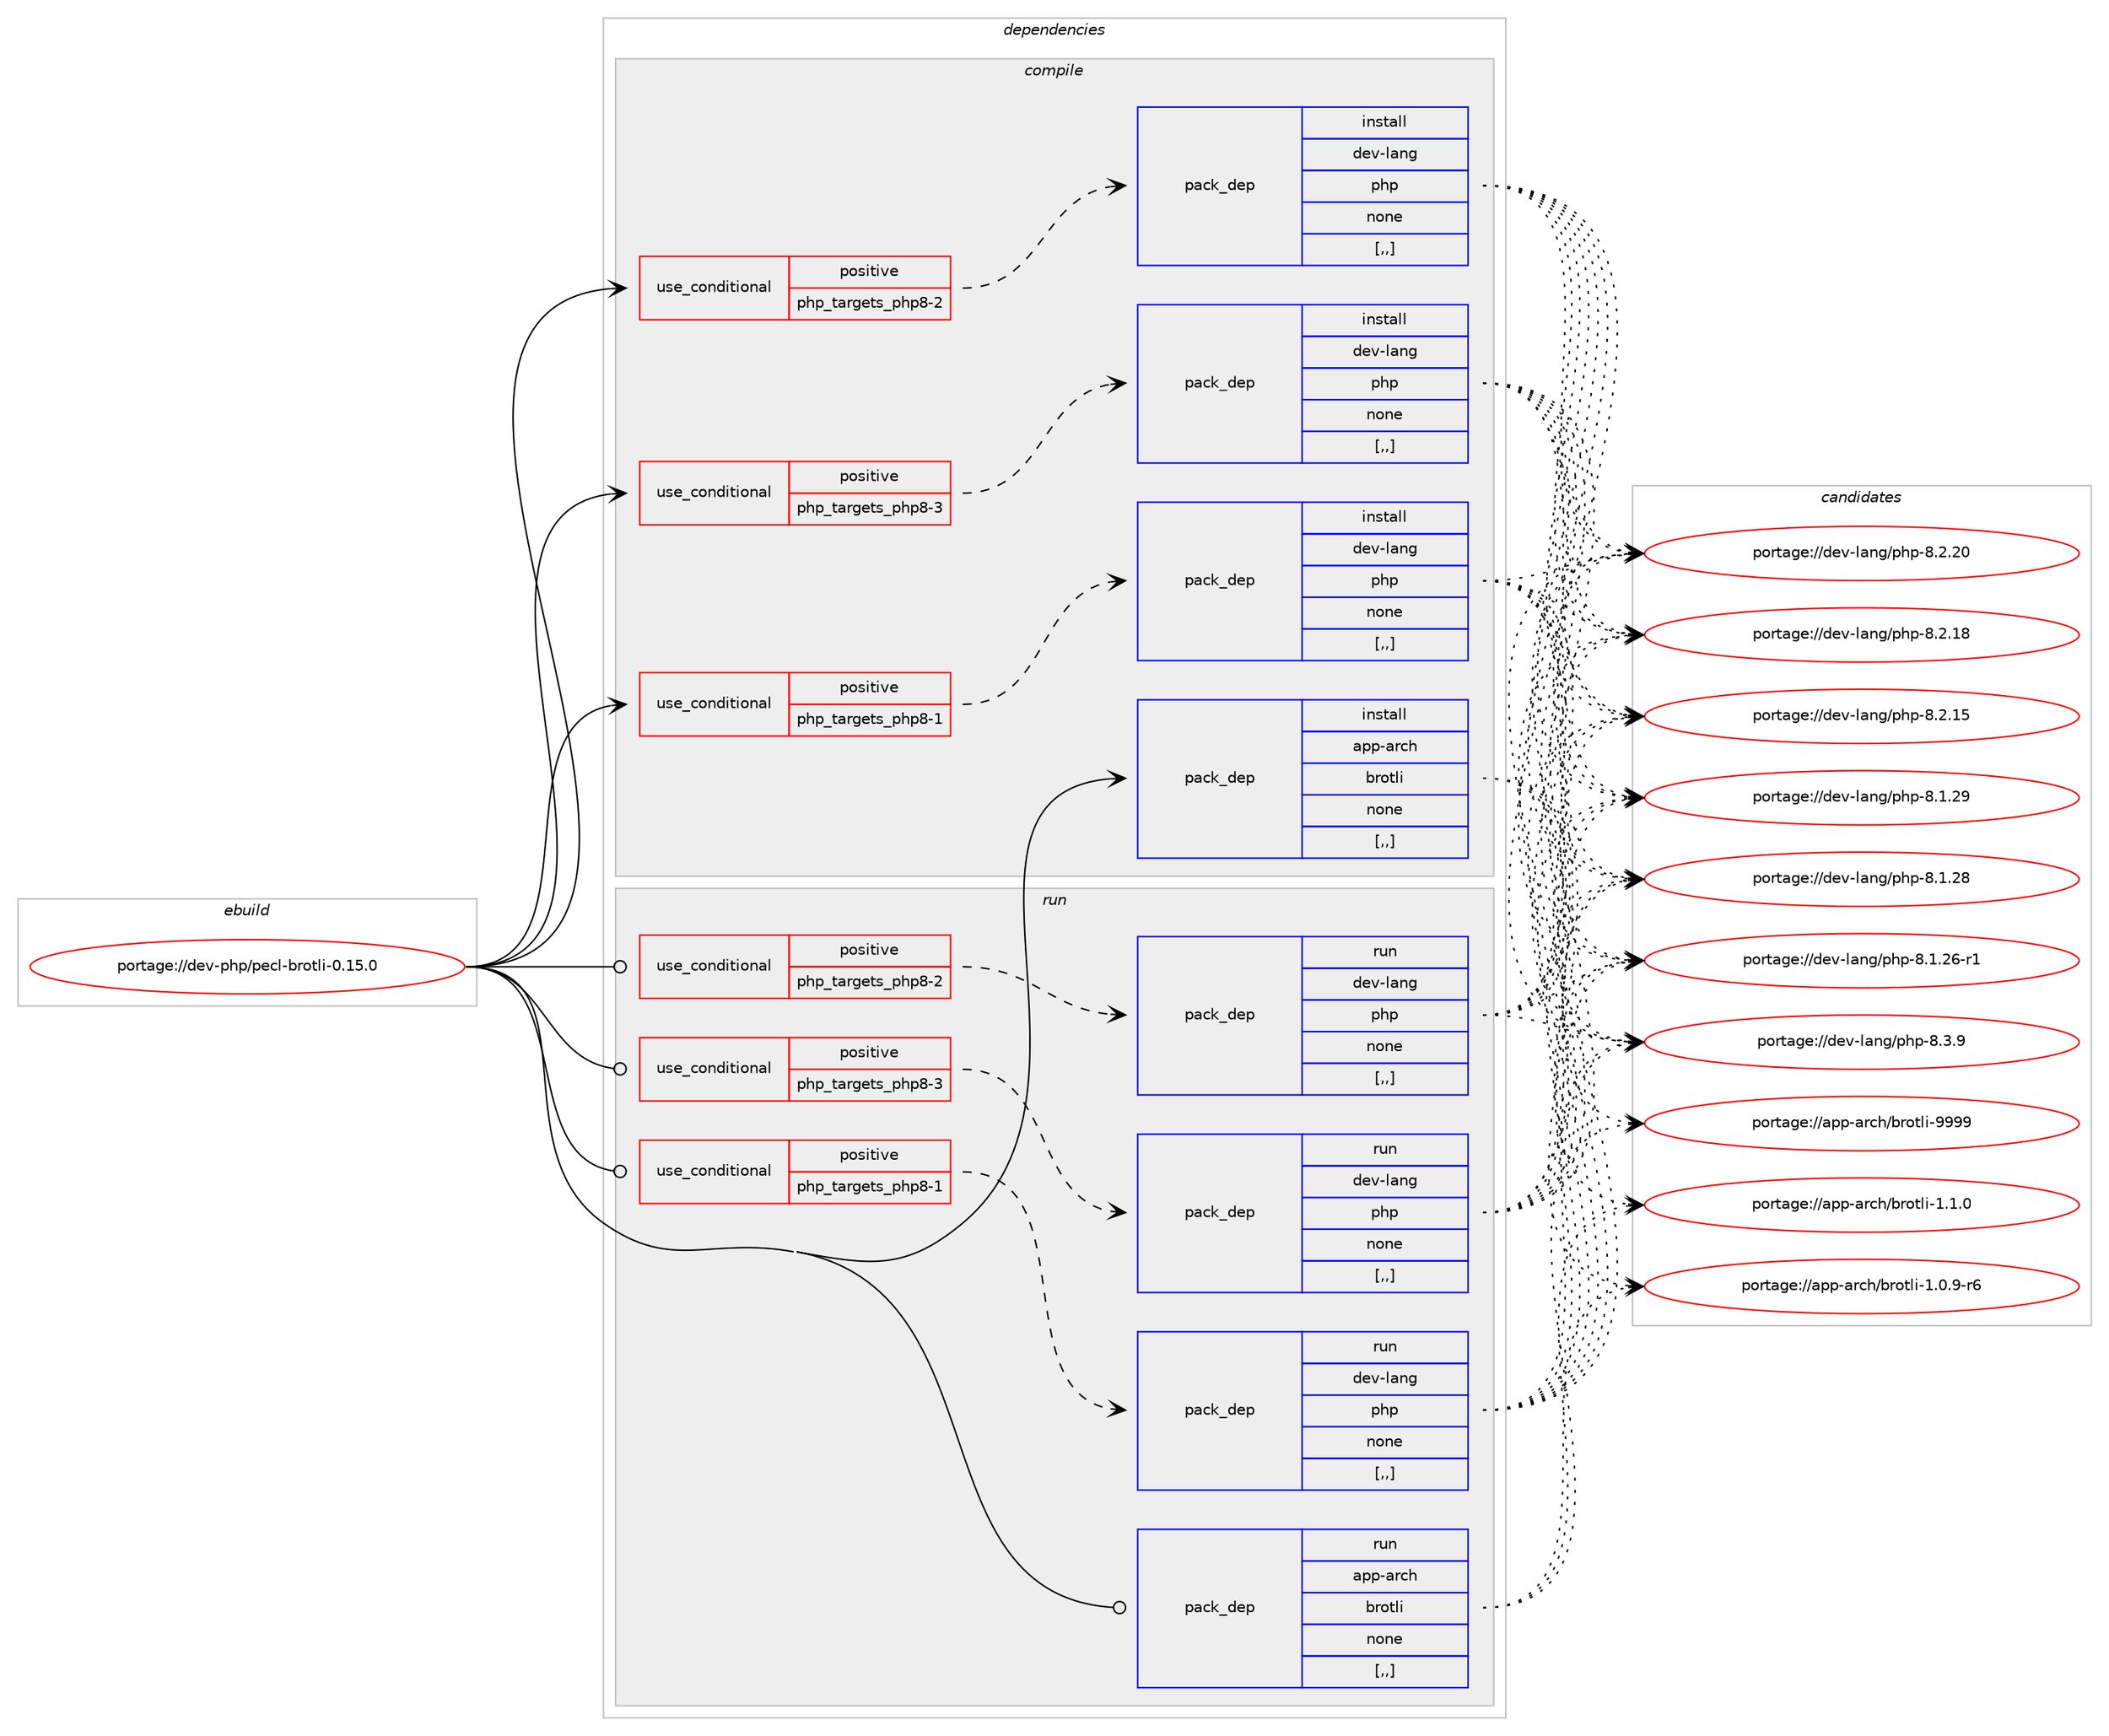 digraph prolog {

# *************
# Graph options
# *************

newrank=true;
concentrate=true;
compound=true;
graph [rankdir=LR,fontname=Helvetica,fontsize=10,ranksep=1.5];#, ranksep=2.5, nodesep=0.2];
edge  [arrowhead=vee];
node  [fontname=Helvetica,fontsize=10];

# **********
# The ebuild
# **********

subgraph cluster_leftcol {
color=gray;
rank=same;
label=<<i>ebuild</i>>;
id [label="portage://dev-php/pecl-brotli-0.15.0", color=red, width=4, href="../dev-php/pecl-brotli-0.15.0.svg"];
}

# ****************
# The dependencies
# ****************

subgraph cluster_midcol {
color=gray;
label=<<i>dependencies</i>>;
subgraph cluster_compile {
fillcolor="#eeeeee";
style=filled;
label=<<i>compile</i>>;
subgraph cond29897 {
dependency139070 [label=<<TABLE BORDER="0" CELLBORDER="1" CELLSPACING="0" CELLPADDING="4"><TR><TD ROWSPAN="3" CELLPADDING="10">use_conditional</TD></TR><TR><TD>positive</TD></TR><TR><TD>php_targets_php8-1</TD></TR></TABLE>>, shape=none, color=red];
subgraph pack107953 {
dependency139071 [label=<<TABLE BORDER="0" CELLBORDER="1" CELLSPACING="0" CELLPADDING="4" WIDTH="220"><TR><TD ROWSPAN="6" CELLPADDING="30">pack_dep</TD></TR><TR><TD WIDTH="110">install</TD></TR><TR><TD>dev-lang</TD></TR><TR><TD>php</TD></TR><TR><TD>none</TD></TR><TR><TD>[,,]</TD></TR></TABLE>>, shape=none, color=blue];
}
dependency139070:e -> dependency139071:w [weight=20,style="dashed",arrowhead="vee"];
}
id:e -> dependency139070:w [weight=20,style="solid",arrowhead="vee"];
subgraph cond29898 {
dependency139072 [label=<<TABLE BORDER="0" CELLBORDER="1" CELLSPACING="0" CELLPADDING="4"><TR><TD ROWSPAN="3" CELLPADDING="10">use_conditional</TD></TR><TR><TD>positive</TD></TR><TR><TD>php_targets_php8-2</TD></TR></TABLE>>, shape=none, color=red];
subgraph pack107954 {
dependency139073 [label=<<TABLE BORDER="0" CELLBORDER="1" CELLSPACING="0" CELLPADDING="4" WIDTH="220"><TR><TD ROWSPAN="6" CELLPADDING="30">pack_dep</TD></TR><TR><TD WIDTH="110">install</TD></TR><TR><TD>dev-lang</TD></TR><TR><TD>php</TD></TR><TR><TD>none</TD></TR><TR><TD>[,,]</TD></TR></TABLE>>, shape=none, color=blue];
}
dependency139072:e -> dependency139073:w [weight=20,style="dashed",arrowhead="vee"];
}
id:e -> dependency139072:w [weight=20,style="solid",arrowhead="vee"];
subgraph cond29899 {
dependency139074 [label=<<TABLE BORDER="0" CELLBORDER="1" CELLSPACING="0" CELLPADDING="4"><TR><TD ROWSPAN="3" CELLPADDING="10">use_conditional</TD></TR><TR><TD>positive</TD></TR><TR><TD>php_targets_php8-3</TD></TR></TABLE>>, shape=none, color=red];
subgraph pack107955 {
dependency139075 [label=<<TABLE BORDER="0" CELLBORDER="1" CELLSPACING="0" CELLPADDING="4" WIDTH="220"><TR><TD ROWSPAN="6" CELLPADDING="30">pack_dep</TD></TR><TR><TD WIDTH="110">install</TD></TR><TR><TD>dev-lang</TD></TR><TR><TD>php</TD></TR><TR><TD>none</TD></TR><TR><TD>[,,]</TD></TR></TABLE>>, shape=none, color=blue];
}
dependency139074:e -> dependency139075:w [weight=20,style="dashed",arrowhead="vee"];
}
id:e -> dependency139074:w [weight=20,style="solid",arrowhead="vee"];
subgraph pack107956 {
dependency139076 [label=<<TABLE BORDER="0" CELLBORDER="1" CELLSPACING="0" CELLPADDING="4" WIDTH="220"><TR><TD ROWSPAN="6" CELLPADDING="30">pack_dep</TD></TR><TR><TD WIDTH="110">install</TD></TR><TR><TD>app-arch</TD></TR><TR><TD>brotli</TD></TR><TR><TD>none</TD></TR><TR><TD>[,,]</TD></TR></TABLE>>, shape=none, color=blue];
}
id:e -> dependency139076:w [weight=20,style="solid",arrowhead="vee"];
}
subgraph cluster_compileandrun {
fillcolor="#eeeeee";
style=filled;
label=<<i>compile and run</i>>;
}
subgraph cluster_run {
fillcolor="#eeeeee";
style=filled;
label=<<i>run</i>>;
subgraph cond29900 {
dependency139077 [label=<<TABLE BORDER="0" CELLBORDER="1" CELLSPACING="0" CELLPADDING="4"><TR><TD ROWSPAN="3" CELLPADDING="10">use_conditional</TD></TR><TR><TD>positive</TD></TR><TR><TD>php_targets_php8-1</TD></TR></TABLE>>, shape=none, color=red];
subgraph pack107957 {
dependency139078 [label=<<TABLE BORDER="0" CELLBORDER="1" CELLSPACING="0" CELLPADDING="4" WIDTH="220"><TR><TD ROWSPAN="6" CELLPADDING="30">pack_dep</TD></TR><TR><TD WIDTH="110">run</TD></TR><TR><TD>dev-lang</TD></TR><TR><TD>php</TD></TR><TR><TD>none</TD></TR><TR><TD>[,,]</TD></TR></TABLE>>, shape=none, color=blue];
}
dependency139077:e -> dependency139078:w [weight=20,style="dashed",arrowhead="vee"];
}
id:e -> dependency139077:w [weight=20,style="solid",arrowhead="odot"];
subgraph cond29901 {
dependency139079 [label=<<TABLE BORDER="0" CELLBORDER="1" CELLSPACING="0" CELLPADDING="4"><TR><TD ROWSPAN="3" CELLPADDING="10">use_conditional</TD></TR><TR><TD>positive</TD></TR><TR><TD>php_targets_php8-2</TD></TR></TABLE>>, shape=none, color=red];
subgraph pack107958 {
dependency139080 [label=<<TABLE BORDER="0" CELLBORDER="1" CELLSPACING="0" CELLPADDING="4" WIDTH="220"><TR><TD ROWSPAN="6" CELLPADDING="30">pack_dep</TD></TR><TR><TD WIDTH="110">run</TD></TR><TR><TD>dev-lang</TD></TR><TR><TD>php</TD></TR><TR><TD>none</TD></TR><TR><TD>[,,]</TD></TR></TABLE>>, shape=none, color=blue];
}
dependency139079:e -> dependency139080:w [weight=20,style="dashed",arrowhead="vee"];
}
id:e -> dependency139079:w [weight=20,style="solid",arrowhead="odot"];
subgraph cond29902 {
dependency139081 [label=<<TABLE BORDER="0" CELLBORDER="1" CELLSPACING="0" CELLPADDING="4"><TR><TD ROWSPAN="3" CELLPADDING="10">use_conditional</TD></TR><TR><TD>positive</TD></TR><TR><TD>php_targets_php8-3</TD></TR></TABLE>>, shape=none, color=red];
subgraph pack107959 {
dependency139082 [label=<<TABLE BORDER="0" CELLBORDER="1" CELLSPACING="0" CELLPADDING="4" WIDTH="220"><TR><TD ROWSPAN="6" CELLPADDING="30">pack_dep</TD></TR><TR><TD WIDTH="110">run</TD></TR><TR><TD>dev-lang</TD></TR><TR><TD>php</TD></TR><TR><TD>none</TD></TR><TR><TD>[,,]</TD></TR></TABLE>>, shape=none, color=blue];
}
dependency139081:e -> dependency139082:w [weight=20,style="dashed",arrowhead="vee"];
}
id:e -> dependency139081:w [weight=20,style="solid",arrowhead="odot"];
subgraph pack107960 {
dependency139083 [label=<<TABLE BORDER="0" CELLBORDER="1" CELLSPACING="0" CELLPADDING="4" WIDTH="220"><TR><TD ROWSPAN="6" CELLPADDING="30">pack_dep</TD></TR><TR><TD WIDTH="110">run</TD></TR><TR><TD>app-arch</TD></TR><TR><TD>brotli</TD></TR><TR><TD>none</TD></TR><TR><TD>[,,]</TD></TR></TABLE>>, shape=none, color=blue];
}
id:e -> dependency139083:w [weight=20,style="solid",arrowhead="odot"];
}
}

# **************
# The candidates
# **************

subgraph cluster_choices {
rank=same;
color=gray;
label=<<i>candidates</i>>;

subgraph choice107953 {
color=black;
nodesep=1;
choice100101118451089711010347112104112455646514657 [label="portage://dev-lang/php-8.3.9", color=red, width=4,href="../dev-lang/php-8.3.9.svg"];
choice10010111845108971101034711210411245564650465048 [label="portage://dev-lang/php-8.2.20", color=red, width=4,href="../dev-lang/php-8.2.20.svg"];
choice10010111845108971101034711210411245564650464956 [label="portage://dev-lang/php-8.2.18", color=red, width=4,href="../dev-lang/php-8.2.18.svg"];
choice10010111845108971101034711210411245564650464953 [label="portage://dev-lang/php-8.2.15", color=red, width=4,href="../dev-lang/php-8.2.15.svg"];
choice10010111845108971101034711210411245564649465057 [label="portage://dev-lang/php-8.1.29", color=red, width=4,href="../dev-lang/php-8.1.29.svg"];
choice10010111845108971101034711210411245564649465056 [label="portage://dev-lang/php-8.1.28", color=red, width=4,href="../dev-lang/php-8.1.28.svg"];
choice100101118451089711010347112104112455646494650544511449 [label="portage://dev-lang/php-8.1.26-r1", color=red, width=4,href="../dev-lang/php-8.1.26-r1.svg"];
dependency139071:e -> choice100101118451089711010347112104112455646514657:w [style=dotted,weight="100"];
dependency139071:e -> choice10010111845108971101034711210411245564650465048:w [style=dotted,weight="100"];
dependency139071:e -> choice10010111845108971101034711210411245564650464956:w [style=dotted,weight="100"];
dependency139071:e -> choice10010111845108971101034711210411245564650464953:w [style=dotted,weight="100"];
dependency139071:e -> choice10010111845108971101034711210411245564649465057:w [style=dotted,weight="100"];
dependency139071:e -> choice10010111845108971101034711210411245564649465056:w [style=dotted,weight="100"];
dependency139071:e -> choice100101118451089711010347112104112455646494650544511449:w [style=dotted,weight="100"];
}
subgraph choice107954 {
color=black;
nodesep=1;
choice100101118451089711010347112104112455646514657 [label="portage://dev-lang/php-8.3.9", color=red, width=4,href="../dev-lang/php-8.3.9.svg"];
choice10010111845108971101034711210411245564650465048 [label="portage://dev-lang/php-8.2.20", color=red, width=4,href="../dev-lang/php-8.2.20.svg"];
choice10010111845108971101034711210411245564650464956 [label="portage://dev-lang/php-8.2.18", color=red, width=4,href="../dev-lang/php-8.2.18.svg"];
choice10010111845108971101034711210411245564650464953 [label="portage://dev-lang/php-8.2.15", color=red, width=4,href="../dev-lang/php-8.2.15.svg"];
choice10010111845108971101034711210411245564649465057 [label="portage://dev-lang/php-8.1.29", color=red, width=4,href="../dev-lang/php-8.1.29.svg"];
choice10010111845108971101034711210411245564649465056 [label="portage://dev-lang/php-8.1.28", color=red, width=4,href="../dev-lang/php-8.1.28.svg"];
choice100101118451089711010347112104112455646494650544511449 [label="portage://dev-lang/php-8.1.26-r1", color=red, width=4,href="../dev-lang/php-8.1.26-r1.svg"];
dependency139073:e -> choice100101118451089711010347112104112455646514657:w [style=dotted,weight="100"];
dependency139073:e -> choice10010111845108971101034711210411245564650465048:w [style=dotted,weight="100"];
dependency139073:e -> choice10010111845108971101034711210411245564650464956:w [style=dotted,weight="100"];
dependency139073:e -> choice10010111845108971101034711210411245564650464953:w [style=dotted,weight="100"];
dependency139073:e -> choice10010111845108971101034711210411245564649465057:w [style=dotted,weight="100"];
dependency139073:e -> choice10010111845108971101034711210411245564649465056:w [style=dotted,weight="100"];
dependency139073:e -> choice100101118451089711010347112104112455646494650544511449:w [style=dotted,weight="100"];
}
subgraph choice107955 {
color=black;
nodesep=1;
choice100101118451089711010347112104112455646514657 [label="portage://dev-lang/php-8.3.9", color=red, width=4,href="../dev-lang/php-8.3.9.svg"];
choice10010111845108971101034711210411245564650465048 [label="portage://dev-lang/php-8.2.20", color=red, width=4,href="../dev-lang/php-8.2.20.svg"];
choice10010111845108971101034711210411245564650464956 [label="portage://dev-lang/php-8.2.18", color=red, width=4,href="../dev-lang/php-8.2.18.svg"];
choice10010111845108971101034711210411245564650464953 [label="portage://dev-lang/php-8.2.15", color=red, width=4,href="../dev-lang/php-8.2.15.svg"];
choice10010111845108971101034711210411245564649465057 [label="portage://dev-lang/php-8.1.29", color=red, width=4,href="../dev-lang/php-8.1.29.svg"];
choice10010111845108971101034711210411245564649465056 [label="portage://dev-lang/php-8.1.28", color=red, width=4,href="../dev-lang/php-8.1.28.svg"];
choice100101118451089711010347112104112455646494650544511449 [label="portage://dev-lang/php-8.1.26-r1", color=red, width=4,href="../dev-lang/php-8.1.26-r1.svg"];
dependency139075:e -> choice100101118451089711010347112104112455646514657:w [style=dotted,weight="100"];
dependency139075:e -> choice10010111845108971101034711210411245564650465048:w [style=dotted,weight="100"];
dependency139075:e -> choice10010111845108971101034711210411245564650464956:w [style=dotted,weight="100"];
dependency139075:e -> choice10010111845108971101034711210411245564650464953:w [style=dotted,weight="100"];
dependency139075:e -> choice10010111845108971101034711210411245564649465057:w [style=dotted,weight="100"];
dependency139075:e -> choice10010111845108971101034711210411245564649465056:w [style=dotted,weight="100"];
dependency139075:e -> choice100101118451089711010347112104112455646494650544511449:w [style=dotted,weight="100"];
}
subgraph choice107956 {
color=black;
nodesep=1;
choice9711211245971149910447981141111161081054557575757 [label="portage://app-arch/brotli-9999", color=red, width=4,href="../app-arch/brotli-9999.svg"];
choice971121124597114991044798114111116108105454946494648 [label="portage://app-arch/brotli-1.1.0", color=red, width=4,href="../app-arch/brotli-1.1.0.svg"];
choice9711211245971149910447981141111161081054549464846574511454 [label="portage://app-arch/brotli-1.0.9-r6", color=red, width=4,href="../app-arch/brotli-1.0.9-r6.svg"];
dependency139076:e -> choice9711211245971149910447981141111161081054557575757:w [style=dotted,weight="100"];
dependency139076:e -> choice971121124597114991044798114111116108105454946494648:w [style=dotted,weight="100"];
dependency139076:e -> choice9711211245971149910447981141111161081054549464846574511454:w [style=dotted,weight="100"];
}
subgraph choice107957 {
color=black;
nodesep=1;
choice100101118451089711010347112104112455646514657 [label="portage://dev-lang/php-8.3.9", color=red, width=4,href="../dev-lang/php-8.3.9.svg"];
choice10010111845108971101034711210411245564650465048 [label="portage://dev-lang/php-8.2.20", color=red, width=4,href="../dev-lang/php-8.2.20.svg"];
choice10010111845108971101034711210411245564650464956 [label="portage://dev-lang/php-8.2.18", color=red, width=4,href="../dev-lang/php-8.2.18.svg"];
choice10010111845108971101034711210411245564650464953 [label="portage://dev-lang/php-8.2.15", color=red, width=4,href="../dev-lang/php-8.2.15.svg"];
choice10010111845108971101034711210411245564649465057 [label="portage://dev-lang/php-8.1.29", color=red, width=4,href="../dev-lang/php-8.1.29.svg"];
choice10010111845108971101034711210411245564649465056 [label="portage://dev-lang/php-8.1.28", color=red, width=4,href="../dev-lang/php-8.1.28.svg"];
choice100101118451089711010347112104112455646494650544511449 [label="portage://dev-lang/php-8.1.26-r1", color=red, width=4,href="../dev-lang/php-8.1.26-r1.svg"];
dependency139078:e -> choice100101118451089711010347112104112455646514657:w [style=dotted,weight="100"];
dependency139078:e -> choice10010111845108971101034711210411245564650465048:w [style=dotted,weight="100"];
dependency139078:e -> choice10010111845108971101034711210411245564650464956:w [style=dotted,weight="100"];
dependency139078:e -> choice10010111845108971101034711210411245564650464953:w [style=dotted,weight="100"];
dependency139078:e -> choice10010111845108971101034711210411245564649465057:w [style=dotted,weight="100"];
dependency139078:e -> choice10010111845108971101034711210411245564649465056:w [style=dotted,weight="100"];
dependency139078:e -> choice100101118451089711010347112104112455646494650544511449:w [style=dotted,weight="100"];
}
subgraph choice107958 {
color=black;
nodesep=1;
choice100101118451089711010347112104112455646514657 [label="portage://dev-lang/php-8.3.9", color=red, width=4,href="../dev-lang/php-8.3.9.svg"];
choice10010111845108971101034711210411245564650465048 [label="portage://dev-lang/php-8.2.20", color=red, width=4,href="../dev-lang/php-8.2.20.svg"];
choice10010111845108971101034711210411245564650464956 [label="portage://dev-lang/php-8.2.18", color=red, width=4,href="../dev-lang/php-8.2.18.svg"];
choice10010111845108971101034711210411245564650464953 [label="portage://dev-lang/php-8.2.15", color=red, width=4,href="../dev-lang/php-8.2.15.svg"];
choice10010111845108971101034711210411245564649465057 [label="portage://dev-lang/php-8.1.29", color=red, width=4,href="../dev-lang/php-8.1.29.svg"];
choice10010111845108971101034711210411245564649465056 [label="portage://dev-lang/php-8.1.28", color=red, width=4,href="../dev-lang/php-8.1.28.svg"];
choice100101118451089711010347112104112455646494650544511449 [label="portage://dev-lang/php-8.1.26-r1", color=red, width=4,href="../dev-lang/php-8.1.26-r1.svg"];
dependency139080:e -> choice100101118451089711010347112104112455646514657:w [style=dotted,weight="100"];
dependency139080:e -> choice10010111845108971101034711210411245564650465048:w [style=dotted,weight="100"];
dependency139080:e -> choice10010111845108971101034711210411245564650464956:w [style=dotted,weight="100"];
dependency139080:e -> choice10010111845108971101034711210411245564650464953:w [style=dotted,weight="100"];
dependency139080:e -> choice10010111845108971101034711210411245564649465057:w [style=dotted,weight="100"];
dependency139080:e -> choice10010111845108971101034711210411245564649465056:w [style=dotted,weight="100"];
dependency139080:e -> choice100101118451089711010347112104112455646494650544511449:w [style=dotted,weight="100"];
}
subgraph choice107959 {
color=black;
nodesep=1;
choice100101118451089711010347112104112455646514657 [label="portage://dev-lang/php-8.3.9", color=red, width=4,href="../dev-lang/php-8.3.9.svg"];
choice10010111845108971101034711210411245564650465048 [label="portage://dev-lang/php-8.2.20", color=red, width=4,href="../dev-lang/php-8.2.20.svg"];
choice10010111845108971101034711210411245564650464956 [label="portage://dev-lang/php-8.2.18", color=red, width=4,href="../dev-lang/php-8.2.18.svg"];
choice10010111845108971101034711210411245564650464953 [label="portage://dev-lang/php-8.2.15", color=red, width=4,href="../dev-lang/php-8.2.15.svg"];
choice10010111845108971101034711210411245564649465057 [label="portage://dev-lang/php-8.1.29", color=red, width=4,href="../dev-lang/php-8.1.29.svg"];
choice10010111845108971101034711210411245564649465056 [label="portage://dev-lang/php-8.1.28", color=red, width=4,href="../dev-lang/php-8.1.28.svg"];
choice100101118451089711010347112104112455646494650544511449 [label="portage://dev-lang/php-8.1.26-r1", color=red, width=4,href="../dev-lang/php-8.1.26-r1.svg"];
dependency139082:e -> choice100101118451089711010347112104112455646514657:w [style=dotted,weight="100"];
dependency139082:e -> choice10010111845108971101034711210411245564650465048:w [style=dotted,weight="100"];
dependency139082:e -> choice10010111845108971101034711210411245564650464956:w [style=dotted,weight="100"];
dependency139082:e -> choice10010111845108971101034711210411245564650464953:w [style=dotted,weight="100"];
dependency139082:e -> choice10010111845108971101034711210411245564649465057:w [style=dotted,weight="100"];
dependency139082:e -> choice10010111845108971101034711210411245564649465056:w [style=dotted,weight="100"];
dependency139082:e -> choice100101118451089711010347112104112455646494650544511449:w [style=dotted,weight="100"];
}
subgraph choice107960 {
color=black;
nodesep=1;
choice9711211245971149910447981141111161081054557575757 [label="portage://app-arch/brotli-9999", color=red, width=4,href="../app-arch/brotli-9999.svg"];
choice971121124597114991044798114111116108105454946494648 [label="portage://app-arch/brotli-1.1.0", color=red, width=4,href="../app-arch/brotli-1.1.0.svg"];
choice9711211245971149910447981141111161081054549464846574511454 [label="portage://app-arch/brotli-1.0.9-r6", color=red, width=4,href="../app-arch/brotli-1.0.9-r6.svg"];
dependency139083:e -> choice9711211245971149910447981141111161081054557575757:w [style=dotted,weight="100"];
dependency139083:e -> choice971121124597114991044798114111116108105454946494648:w [style=dotted,weight="100"];
dependency139083:e -> choice9711211245971149910447981141111161081054549464846574511454:w [style=dotted,weight="100"];
}
}

}
